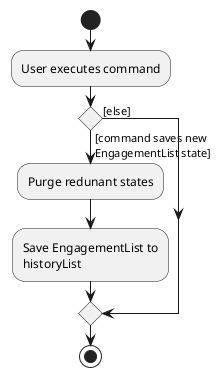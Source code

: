 @startuml
start
:User executes command;

'Since the beta syntax does not support placing the condition outside the
'diamond we place it as the true branch instead.

if () then ([command saves new
EngagementList state])
    :Purge redunant states;
    :Save EngagementList to
    historyList;
else ([else])
endif
stop
@enduml
